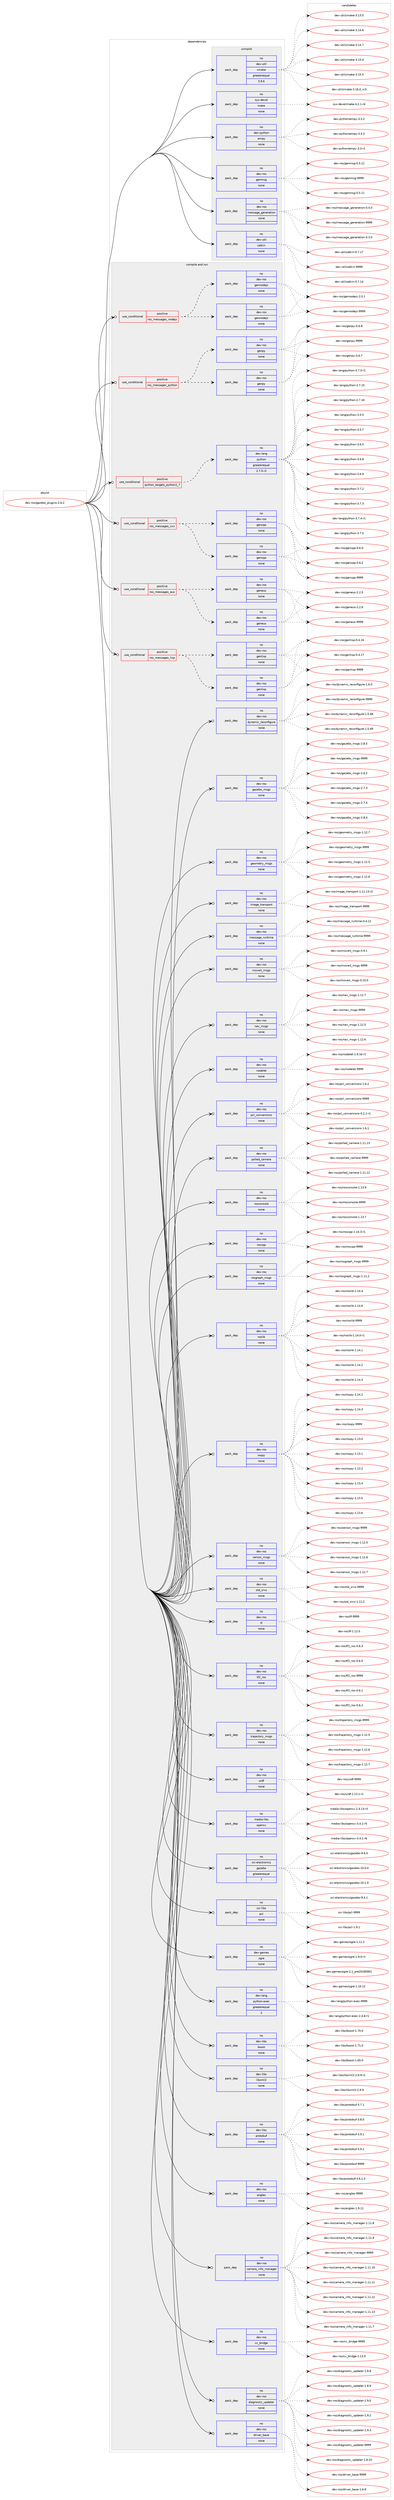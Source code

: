 digraph prolog {

# *************
# Graph options
# *************

newrank=true;
concentrate=true;
compound=true;
graph [rankdir=LR,fontname=Helvetica,fontsize=10,ranksep=1.5];#, ranksep=2.5, nodesep=0.2];
edge  [arrowhead=vee];
node  [fontname=Helvetica,fontsize=10];

# **********
# The ebuild
# **********

subgraph cluster_leftcol {
color=gray;
rank=same;
label=<<i>ebuild</i>>;
id [label="dev-ros/gazebo_plugins-2.6.2", color=red, width=4, href="../dev-ros/gazebo_plugins-2.6.2.svg"];
}

# ****************
# The dependencies
# ****************

subgraph cluster_midcol {
color=gray;
label=<<i>dependencies</i>>;
subgraph cluster_compile {
fillcolor="#eeeeee";
style=filled;
label=<<i>compile</i>>;
subgraph pack486855 {
dependency652012 [label=<<TABLE BORDER="0" CELLBORDER="1" CELLSPACING="0" CELLPADDING="4" WIDTH="220"><TR><TD ROWSPAN="6" CELLPADDING="30">pack_dep</TD></TR><TR><TD WIDTH="110">no</TD></TR><TR><TD>dev-python</TD></TR><TR><TD>empy</TD></TR><TR><TD>none</TD></TR><TR><TD></TD></TR></TABLE>>, shape=none, color=blue];
}
id:e -> dependency652012:w [weight=20,style="solid",arrowhead="vee"];
subgraph pack486856 {
dependency652013 [label=<<TABLE BORDER="0" CELLBORDER="1" CELLSPACING="0" CELLPADDING="4" WIDTH="220"><TR><TD ROWSPAN="6" CELLPADDING="30">pack_dep</TD></TR><TR><TD WIDTH="110">no</TD></TR><TR><TD>dev-ros</TD></TR><TR><TD>genmsg</TD></TR><TR><TD>none</TD></TR><TR><TD></TD></TR></TABLE>>, shape=none, color=blue];
}
id:e -> dependency652013:w [weight=20,style="solid",arrowhead="vee"];
subgraph pack486857 {
dependency652014 [label=<<TABLE BORDER="0" CELLBORDER="1" CELLSPACING="0" CELLPADDING="4" WIDTH="220"><TR><TD ROWSPAN="6" CELLPADDING="30">pack_dep</TD></TR><TR><TD WIDTH="110">no</TD></TR><TR><TD>dev-ros</TD></TR><TR><TD>message_generation</TD></TR><TR><TD>none</TD></TR><TR><TD></TD></TR></TABLE>>, shape=none, color=blue];
}
id:e -> dependency652014:w [weight=20,style="solid",arrowhead="vee"];
subgraph pack486858 {
dependency652015 [label=<<TABLE BORDER="0" CELLBORDER="1" CELLSPACING="0" CELLPADDING="4" WIDTH="220"><TR><TD ROWSPAN="6" CELLPADDING="30">pack_dep</TD></TR><TR><TD WIDTH="110">no</TD></TR><TR><TD>dev-util</TD></TR><TR><TD>catkin</TD></TR><TR><TD>none</TD></TR><TR><TD></TD></TR></TABLE>>, shape=none, color=blue];
}
id:e -> dependency652015:w [weight=20,style="solid",arrowhead="vee"];
subgraph pack486859 {
dependency652016 [label=<<TABLE BORDER="0" CELLBORDER="1" CELLSPACING="0" CELLPADDING="4" WIDTH="220"><TR><TD ROWSPAN="6" CELLPADDING="30">pack_dep</TD></TR><TR><TD WIDTH="110">no</TD></TR><TR><TD>dev-util</TD></TR><TR><TD>cmake</TD></TR><TR><TD>greaterequal</TD></TR><TR><TD>3.9.6</TD></TR></TABLE>>, shape=none, color=blue];
}
id:e -> dependency652016:w [weight=20,style="solid",arrowhead="vee"];
subgraph pack486860 {
dependency652017 [label=<<TABLE BORDER="0" CELLBORDER="1" CELLSPACING="0" CELLPADDING="4" WIDTH="220"><TR><TD ROWSPAN="6" CELLPADDING="30">pack_dep</TD></TR><TR><TD WIDTH="110">no</TD></TR><TR><TD>sys-devel</TD></TR><TR><TD>make</TD></TR><TR><TD>none</TD></TR><TR><TD></TD></TR></TABLE>>, shape=none, color=blue];
}
id:e -> dependency652017:w [weight=20,style="solid",arrowhead="vee"];
}
subgraph cluster_compileandrun {
fillcolor="#eeeeee";
style=filled;
label=<<i>compile and run</i>>;
subgraph cond153251 {
dependency652018 [label=<<TABLE BORDER="0" CELLBORDER="1" CELLSPACING="0" CELLPADDING="4"><TR><TD ROWSPAN="3" CELLPADDING="10">use_conditional</TD></TR><TR><TD>positive</TD></TR><TR><TD>python_targets_python2_7</TD></TR></TABLE>>, shape=none, color=red];
subgraph pack486861 {
dependency652019 [label=<<TABLE BORDER="0" CELLBORDER="1" CELLSPACING="0" CELLPADDING="4" WIDTH="220"><TR><TD ROWSPAN="6" CELLPADDING="30">pack_dep</TD></TR><TR><TD WIDTH="110">no</TD></TR><TR><TD>dev-lang</TD></TR><TR><TD>python</TD></TR><TR><TD>greaterequal</TD></TR><TR><TD>2.7.5-r2</TD></TR></TABLE>>, shape=none, color=blue];
}
dependency652018:e -> dependency652019:w [weight=20,style="dashed",arrowhead="vee"];
}
id:e -> dependency652018:w [weight=20,style="solid",arrowhead="odotvee"];
subgraph cond153252 {
dependency652020 [label=<<TABLE BORDER="0" CELLBORDER="1" CELLSPACING="0" CELLPADDING="4"><TR><TD ROWSPAN="3" CELLPADDING="10">use_conditional</TD></TR><TR><TD>positive</TD></TR><TR><TD>ros_messages_cxx</TD></TR></TABLE>>, shape=none, color=red];
subgraph pack486862 {
dependency652021 [label=<<TABLE BORDER="0" CELLBORDER="1" CELLSPACING="0" CELLPADDING="4" WIDTH="220"><TR><TD ROWSPAN="6" CELLPADDING="30">pack_dep</TD></TR><TR><TD WIDTH="110">no</TD></TR><TR><TD>dev-ros</TD></TR><TR><TD>gencpp</TD></TR><TR><TD>none</TD></TR><TR><TD></TD></TR></TABLE>>, shape=none, color=blue];
}
dependency652020:e -> dependency652021:w [weight=20,style="dashed",arrowhead="vee"];
subgraph pack486863 {
dependency652022 [label=<<TABLE BORDER="0" CELLBORDER="1" CELLSPACING="0" CELLPADDING="4" WIDTH="220"><TR><TD ROWSPAN="6" CELLPADDING="30">pack_dep</TD></TR><TR><TD WIDTH="110">no</TD></TR><TR><TD>dev-ros</TD></TR><TR><TD>gencpp</TD></TR><TR><TD>none</TD></TR><TR><TD></TD></TR></TABLE>>, shape=none, color=blue];
}
dependency652020:e -> dependency652022:w [weight=20,style="dashed",arrowhead="vee"];
}
id:e -> dependency652020:w [weight=20,style="solid",arrowhead="odotvee"];
subgraph cond153253 {
dependency652023 [label=<<TABLE BORDER="0" CELLBORDER="1" CELLSPACING="0" CELLPADDING="4"><TR><TD ROWSPAN="3" CELLPADDING="10">use_conditional</TD></TR><TR><TD>positive</TD></TR><TR><TD>ros_messages_eus</TD></TR></TABLE>>, shape=none, color=red];
subgraph pack486864 {
dependency652024 [label=<<TABLE BORDER="0" CELLBORDER="1" CELLSPACING="0" CELLPADDING="4" WIDTH="220"><TR><TD ROWSPAN="6" CELLPADDING="30">pack_dep</TD></TR><TR><TD WIDTH="110">no</TD></TR><TR><TD>dev-ros</TD></TR><TR><TD>geneus</TD></TR><TR><TD>none</TD></TR><TR><TD></TD></TR></TABLE>>, shape=none, color=blue];
}
dependency652023:e -> dependency652024:w [weight=20,style="dashed",arrowhead="vee"];
subgraph pack486865 {
dependency652025 [label=<<TABLE BORDER="0" CELLBORDER="1" CELLSPACING="0" CELLPADDING="4" WIDTH="220"><TR><TD ROWSPAN="6" CELLPADDING="30">pack_dep</TD></TR><TR><TD WIDTH="110">no</TD></TR><TR><TD>dev-ros</TD></TR><TR><TD>geneus</TD></TR><TR><TD>none</TD></TR><TR><TD></TD></TR></TABLE>>, shape=none, color=blue];
}
dependency652023:e -> dependency652025:w [weight=20,style="dashed",arrowhead="vee"];
}
id:e -> dependency652023:w [weight=20,style="solid",arrowhead="odotvee"];
subgraph cond153254 {
dependency652026 [label=<<TABLE BORDER="0" CELLBORDER="1" CELLSPACING="0" CELLPADDING="4"><TR><TD ROWSPAN="3" CELLPADDING="10">use_conditional</TD></TR><TR><TD>positive</TD></TR><TR><TD>ros_messages_lisp</TD></TR></TABLE>>, shape=none, color=red];
subgraph pack486866 {
dependency652027 [label=<<TABLE BORDER="0" CELLBORDER="1" CELLSPACING="0" CELLPADDING="4" WIDTH="220"><TR><TD ROWSPAN="6" CELLPADDING="30">pack_dep</TD></TR><TR><TD WIDTH="110">no</TD></TR><TR><TD>dev-ros</TD></TR><TR><TD>genlisp</TD></TR><TR><TD>none</TD></TR><TR><TD></TD></TR></TABLE>>, shape=none, color=blue];
}
dependency652026:e -> dependency652027:w [weight=20,style="dashed",arrowhead="vee"];
subgraph pack486867 {
dependency652028 [label=<<TABLE BORDER="0" CELLBORDER="1" CELLSPACING="0" CELLPADDING="4" WIDTH="220"><TR><TD ROWSPAN="6" CELLPADDING="30">pack_dep</TD></TR><TR><TD WIDTH="110">no</TD></TR><TR><TD>dev-ros</TD></TR><TR><TD>genlisp</TD></TR><TR><TD>none</TD></TR><TR><TD></TD></TR></TABLE>>, shape=none, color=blue];
}
dependency652026:e -> dependency652028:w [weight=20,style="dashed",arrowhead="vee"];
}
id:e -> dependency652026:w [weight=20,style="solid",arrowhead="odotvee"];
subgraph cond153255 {
dependency652029 [label=<<TABLE BORDER="0" CELLBORDER="1" CELLSPACING="0" CELLPADDING="4"><TR><TD ROWSPAN="3" CELLPADDING="10">use_conditional</TD></TR><TR><TD>positive</TD></TR><TR><TD>ros_messages_nodejs</TD></TR></TABLE>>, shape=none, color=red];
subgraph pack486868 {
dependency652030 [label=<<TABLE BORDER="0" CELLBORDER="1" CELLSPACING="0" CELLPADDING="4" WIDTH="220"><TR><TD ROWSPAN="6" CELLPADDING="30">pack_dep</TD></TR><TR><TD WIDTH="110">no</TD></TR><TR><TD>dev-ros</TD></TR><TR><TD>gennodejs</TD></TR><TR><TD>none</TD></TR><TR><TD></TD></TR></TABLE>>, shape=none, color=blue];
}
dependency652029:e -> dependency652030:w [weight=20,style="dashed",arrowhead="vee"];
subgraph pack486869 {
dependency652031 [label=<<TABLE BORDER="0" CELLBORDER="1" CELLSPACING="0" CELLPADDING="4" WIDTH="220"><TR><TD ROWSPAN="6" CELLPADDING="30">pack_dep</TD></TR><TR><TD WIDTH="110">no</TD></TR><TR><TD>dev-ros</TD></TR><TR><TD>gennodejs</TD></TR><TR><TD>none</TD></TR><TR><TD></TD></TR></TABLE>>, shape=none, color=blue];
}
dependency652029:e -> dependency652031:w [weight=20,style="dashed",arrowhead="vee"];
}
id:e -> dependency652029:w [weight=20,style="solid",arrowhead="odotvee"];
subgraph cond153256 {
dependency652032 [label=<<TABLE BORDER="0" CELLBORDER="1" CELLSPACING="0" CELLPADDING="4"><TR><TD ROWSPAN="3" CELLPADDING="10">use_conditional</TD></TR><TR><TD>positive</TD></TR><TR><TD>ros_messages_python</TD></TR></TABLE>>, shape=none, color=red];
subgraph pack486870 {
dependency652033 [label=<<TABLE BORDER="0" CELLBORDER="1" CELLSPACING="0" CELLPADDING="4" WIDTH="220"><TR><TD ROWSPAN="6" CELLPADDING="30">pack_dep</TD></TR><TR><TD WIDTH="110">no</TD></TR><TR><TD>dev-ros</TD></TR><TR><TD>genpy</TD></TR><TR><TD>none</TD></TR><TR><TD></TD></TR></TABLE>>, shape=none, color=blue];
}
dependency652032:e -> dependency652033:w [weight=20,style="dashed",arrowhead="vee"];
subgraph pack486871 {
dependency652034 [label=<<TABLE BORDER="0" CELLBORDER="1" CELLSPACING="0" CELLPADDING="4" WIDTH="220"><TR><TD ROWSPAN="6" CELLPADDING="30">pack_dep</TD></TR><TR><TD WIDTH="110">no</TD></TR><TR><TD>dev-ros</TD></TR><TR><TD>genpy</TD></TR><TR><TD>none</TD></TR><TR><TD></TD></TR></TABLE>>, shape=none, color=blue];
}
dependency652032:e -> dependency652034:w [weight=20,style="dashed",arrowhead="vee"];
}
id:e -> dependency652032:w [weight=20,style="solid",arrowhead="odotvee"];
subgraph pack486872 {
dependency652035 [label=<<TABLE BORDER="0" CELLBORDER="1" CELLSPACING="0" CELLPADDING="4" WIDTH="220"><TR><TD ROWSPAN="6" CELLPADDING="30">pack_dep</TD></TR><TR><TD WIDTH="110">no</TD></TR><TR><TD>dev-games</TD></TR><TR><TD>ogre</TD></TR><TR><TD>none</TD></TR><TR><TD></TD></TR></TABLE>>, shape=none, color=blue];
}
id:e -> dependency652035:w [weight=20,style="solid",arrowhead="odotvee"];
subgraph pack486873 {
dependency652036 [label=<<TABLE BORDER="0" CELLBORDER="1" CELLSPACING="0" CELLPADDING="4" WIDTH="220"><TR><TD ROWSPAN="6" CELLPADDING="30">pack_dep</TD></TR><TR><TD WIDTH="110">no</TD></TR><TR><TD>dev-lang</TD></TR><TR><TD>python-exec</TD></TR><TR><TD>greaterequal</TD></TR><TR><TD>2</TD></TR></TABLE>>, shape=none, color=blue];
}
id:e -> dependency652036:w [weight=20,style="solid",arrowhead="odotvee"];
subgraph pack486874 {
dependency652037 [label=<<TABLE BORDER="0" CELLBORDER="1" CELLSPACING="0" CELLPADDING="4" WIDTH="220"><TR><TD ROWSPAN="6" CELLPADDING="30">pack_dep</TD></TR><TR><TD WIDTH="110">no</TD></TR><TR><TD>dev-libs</TD></TR><TR><TD>boost</TD></TR><TR><TD>none</TD></TR><TR><TD></TD></TR></TABLE>>, shape=none, color=blue];
}
id:e -> dependency652037:w [weight=20,style="solid",arrowhead="odotvee"];
subgraph pack486875 {
dependency652038 [label=<<TABLE BORDER="0" CELLBORDER="1" CELLSPACING="0" CELLPADDING="4" WIDTH="220"><TR><TD ROWSPAN="6" CELLPADDING="30">pack_dep</TD></TR><TR><TD WIDTH="110">no</TD></TR><TR><TD>dev-libs</TD></TR><TR><TD>libxml2</TD></TR><TR><TD>none</TD></TR><TR><TD></TD></TR></TABLE>>, shape=none, color=blue];
}
id:e -> dependency652038:w [weight=20,style="solid",arrowhead="odotvee"];
subgraph pack486876 {
dependency652039 [label=<<TABLE BORDER="0" CELLBORDER="1" CELLSPACING="0" CELLPADDING="4" WIDTH="220"><TR><TD ROWSPAN="6" CELLPADDING="30">pack_dep</TD></TR><TR><TD WIDTH="110">no</TD></TR><TR><TD>dev-libs</TD></TR><TR><TD>protobuf</TD></TR><TR><TD>none</TD></TR><TR><TD></TD></TR></TABLE>>, shape=none, color=blue];
}
id:e -> dependency652039:w [weight=20,style="solid",arrowhead="odotvee"];
subgraph pack486877 {
dependency652040 [label=<<TABLE BORDER="0" CELLBORDER="1" CELLSPACING="0" CELLPADDING="4" WIDTH="220"><TR><TD ROWSPAN="6" CELLPADDING="30">pack_dep</TD></TR><TR><TD WIDTH="110">no</TD></TR><TR><TD>dev-ros</TD></TR><TR><TD>angles</TD></TR><TR><TD>none</TD></TR><TR><TD></TD></TR></TABLE>>, shape=none, color=blue];
}
id:e -> dependency652040:w [weight=20,style="solid",arrowhead="odotvee"];
subgraph pack486878 {
dependency652041 [label=<<TABLE BORDER="0" CELLBORDER="1" CELLSPACING="0" CELLPADDING="4" WIDTH="220"><TR><TD ROWSPAN="6" CELLPADDING="30">pack_dep</TD></TR><TR><TD WIDTH="110">no</TD></TR><TR><TD>dev-ros</TD></TR><TR><TD>camera_info_manager</TD></TR><TR><TD>none</TD></TR><TR><TD></TD></TR></TABLE>>, shape=none, color=blue];
}
id:e -> dependency652041:w [weight=20,style="solid",arrowhead="odotvee"];
subgraph pack486879 {
dependency652042 [label=<<TABLE BORDER="0" CELLBORDER="1" CELLSPACING="0" CELLPADDING="4" WIDTH="220"><TR><TD ROWSPAN="6" CELLPADDING="30">pack_dep</TD></TR><TR><TD WIDTH="110">no</TD></TR><TR><TD>dev-ros</TD></TR><TR><TD>cv_bridge</TD></TR><TR><TD>none</TD></TR><TR><TD></TD></TR></TABLE>>, shape=none, color=blue];
}
id:e -> dependency652042:w [weight=20,style="solid",arrowhead="odotvee"];
subgraph pack486880 {
dependency652043 [label=<<TABLE BORDER="0" CELLBORDER="1" CELLSPACING="0" CELLPADDING="4" WIDTH="220"><TR><TD ROWSPAN="6" CELLPADDING="30">pack_dep</TD></TR><TR><TD WIDTH="110">no</TD></TR><TR><TD>dev-ros</TD></TR><TR><TD>diagnostic_updater</TD></TR><TR><TD>none</TD></TR><TR><TD></TD></TR></TABLE>>, shape=none, color=blue];
}
id:e -> dependency652043:w [weight=20,style="solid",arrowhead="odotvee"];
subgraph pack486881 {
dependency652044 [label=<<TABLE BORDER="0" CELLBORDER="1" CELLSPACING="0" CELLPADDING="4" WIDTH="220"><TR><TD ROWSPAN="6" CELLPADDING="30">pack_dep</TD></TR><TR><TD WIDTH="110">no</TD></TR><TR><TD>dev-ros</TD></TR><TR><TD>driver_base</TD></TR><TR><TD>none</TD></TR><TR><TD></TD></TR></TABLE>>, shape=none, color=blue];
}
id:e -> dependency652044:w [weight=20,style="solid",arrowhead="odotvee"];
subgraph pack486882 {
dependency652045 [label=<<TABLE BORDER="0" CELLBORDER="1" CELLSPACING="0" CELLPADDING="4" WIDTH="220"><TR><TD ROWSPAN="6" CELLPADDING="30">pack_dep</TD></TR><TR><TD WIDTH="110">no</TD></TR><TR><TD>dev-ros</TD></TR><TR><TD>dynamic_reconfigure</TD></TR><TR><TD>none</TD></TR><TR><TD></TD></TR></TABLE>>, shape=none, color=blue];
}
id:e -> dependency652045:w [weight=20,style="solid",arrowhead="odotvee"];
subgraph pack486883 {
dependency652046 [label=<<TABLE BORDER="0" CELLBORDER="1" CELLSPACING="0" CELLPADDING="4" WIDTH="220"><TR><TD ROWSPAN="6" CELLPADDING="30">pack_dep</TD></TR><TR><TD WIDTH="110">no</TD></TR><TR><TD>dev-ros</TD></TR><TR><TD>gazebo_msgs</TD></TR><TR><TD>none</TD></TR><TR><TD></TD></TR></TABLE>>, shape=none, color=blue];
}
id:e -> dependency652046:w [weight=20,style="solid",arrowhead="odotvee"];
subgraph pack486884 {
dependency652047 [label=<<TABLE BORDER="0" CELLBORDER="1" CELLSPACING="0" CELLPADDING="4" WIDTH="220"><TR><TD ROWSPAN="6" CELLPADDING="30">pack_dep</TD></TR><TR><TD WIDTH="110">no</TD></TR><TR><TD>dev-ros</TD></TR><TR><TD>geometry_msgs</TD></TR><TR><TD>none</TD></TR><TR><TD></TD></TR></TABLE>>, shape=none, color=blue];
}
id:e -> dependency652047:w [weight=20,style="solid",arrowhead="odotvee"];
subgraph pack486885 {
dependency652048 [label=<<TABLE BORDER="0" CELLBORDER="1" CELLSPACING="0" CELLPADDING="4" WIDTH="220"><TR><TD ROWSPAN="6" CELLPADDING="30">pack_dep</TD></TR><TR><TD WIDTH="110">no</TD></TR><TR><TD>dev-ros</TD></TR><TR><TD>image_transport</TD></TR><TR><TD>none</TD></TR><TR><TD></TD></TR></TABLE>>, shape=none, color=blue];
}
id:e -> dependency652048:w [weight=20,style="solid",arrowhead="odotvee"];
subgraph pack486886 {
dependency652049 [label=<<TABLE BORDER="0" CELLBORDER="1" CELLSPACING="0" CELLPADDING="4" WIDTH="220"><TR><TD ROWSPAN="6" CELLPADDING="30">pack_dep</TD></TR><TR><TD WIDTH="110">no</TD></TR><TR><TD>dev-ros</TD></TR><TR><TD>message_runtime</TD></TR><TR><TD>none</TD></TR><TR><TD></TD></TR></TABLE>>, shape=none, color=blue];
}
id:e -> dependency652049:w [weight=20,style="solid",arrowhead="odotvee"];
subgraph pack486887 {
dependency652050 [label=<<TABLE BORDER="0" CELLBORDER="1" CELLSPACING="0" CELLPADDING="4" WIDTH="220"><TR><TD ROWSPAN="6" CELLPADDING="30">pack_dep</TD></TR><TR><TD WIDTH="110">no</TD></TR><TR><TD>dev-ros</TD></TR><TR><TD>moveit_msgs</TD></TR><TR><TD>none</TD></TR><TR><TD></TD></TR></TABLE>>, shape=none, color=blue];
}
id:e -> dependency652050:w [weight=20,style="solid",arrowhead="odotvee"];
subgraph pack486888 {
dependency652051 [label=<<TABLE BORDER="0" CELLBORDER="1" CELLSPACING="0" CELLPADDING="4" WIDTH="220"><TR><TD ROWSPAN="6" CELLPADDING="30">pack_dep</TD></TR><TR><TD WIDTH="110">no</TD></TR><TR><TD>dev-ros</TD></TR><TR><TD>nav_msgs</TD></TR><TR><TD>none</TD></TR><TR><TD></TD></TR></TABLE>>, shape=none, color=blue];
}
id:e -> dependency652051:w [weight=20,style="solid",arrowhead="odotvee"];
subgraph pack486889 {
dependency652052 [label=<<TABLE BORDER="0" CELLBORDER="1" CELLSPACING="0" CELLPADDING="4" WIDTH="220"><TR><TD ROWSPAN="6" CELLPADDING="30">pack_dep</TD></TR><TR><TD WIDTH="110">no</TD></TR><TR><TD>dev-ros</TD></TR><TR><TD>nodelet</TD></TR><TR><TD>none</TD></TR><TR><TD></TD></TR></TABLE>>, shape=none, color=blue];
}
id:e -> dependency652052:w [weight=20,style="solid",arrowhead="odotvee"];
subgraph pack486890 {
dependency652053 [label=<<TABLE BORDER="0" CELLBORDER="1" CELLSPACING="0" CELLPADDING="4" WIDTH="220"><TR><TD ROWSPAN="6" CELLPADDING="30">pack_dep</TD></TR><TR><TD WIDTH="110">no</TD></TR><TR><TD>dev-ros</TD></TR><TR><TD>pcl_conversions</TD></TR><TR><TD>none</TD></TR><TR><TD></TD></TR></TABLE>>, shape=none, color=blue];
}
id:e -> dependency652053:w [weight=20,style="solid",arrowhead="odotvee"];
subgraph pack486891 {
dependency652054 [label=<<TABLE BORDER="0" CELLBORDER="1" CELLSPACING="0" CELLPADDING="4" WIDTH="220"><TR><TD ROWSPAN="6" CELLPADDING="30">pack_dep</TD></TR><TR><TD WIDTH="110">no</TD></TR><TR><TD>dev-ros</TD></TR><TR><TD>polled_camera</TD></TR><TR><TD>none</TD></TR><TR><TD></TD></TR></TABLE>>, shape=none, color=blue];
}
id:e -> dependency652054:w [weight=20,style="solid",arrowhead="odotvee"];
subgraph pack486892 {
dependency652055 [label=<<TABLE BORDER="0" CELLBORDER="1" CELLSPACING="0" CELLPADDING="4" WIDTH="220"><TR><TD ROWSPAN="6" CELLPADDING="30">pack_dep</TD></TR><TR><TD WIDTH="110">no</TD></TR><TR><TD>dev-ros</TD></TR><TR><TD>rosconsole</TD></TR><TR><TD>none</TD></TR><TR><TD></TD></TR></TABLE>>, shape=none, color=blue];
}
id:e -> dependency652055:w [weight=20,style="solid",arrowhead="odotvee"];
subgraph pack486893 {
dependency652056 [label=<<TABLE BORDER="0" CELLBORDER="1" CELLSPACING="0" CELLPADDING="4" WIDTH="220"><TR><TD ROWSPAN="6" CELLPADDING="30">pack_dep</TD></TR><TR><TD WIDTH="110">no</TD></TR><TR><TD>dev-ros</TD></TR><TR><TD>roscpp</TD></TR><TR><TD>none</TD></TR><TR><TD></TD></TR></TABLE>>, shape=none, color=blue];
}
id:e -> dependency652056:w [weight=20,style="solid",arrowhead="odotvee"];
subgraph pack486894 {
dependency652057 [label=<<TABLE BORDER="0" CELLBORDER="1" CELLSPACING="0" CELLPADDING="4" WIDTH="220"><TR><TD ROWSPAN="6" CELLPADDING="30">pack_dep</TD></TR><TR><TD WIDTH="110">no</TD></TR><TR><TD>dev-ros</TD></TR><TR><TD>rosgraph_msgs</TD></TR><TR><TD>none</TD></TR><TR><TD></TD></TR></TABLE>>, shape=none, color=blue];
}
id:e -> dependency652057:w [weight=20,style="solid",arrowhead="odotvee"];
subgraph pack486895 {
dependency652058 [label=<<TABLE BORDER="0" CELLBORDER="1" CELLSPACING="0" CELLPADDING="4" WIDTH="220"><TR><TD ROWSPAN="6" CELLPADDING="30">pack_dep</TD></TR><TR><TD WIDTH="110">no</TD></TR><TR><TD>dev-ros</TD></TR><TR><TD>roslib</TD></TR><TR><TD>none</TD></TR><TR><TD></TD></TR></TABLE>>, shape=none, color=blue];
}
id:e -> dependency652058:w [weight=20,style="solid",arrowhead="odotvee"];
subgraph pack486896 {
dependency652059 [label=<<TABLE BORDER="0" CELLBORDER="1" CELLSPACING="0" CELLPADDING="4" WIDTH="220"><TR><TD ROWSPAN="6" CELLPADDING="30">pack_dep</TD></TR><TR><TD WIDTH="110">no</TD></TR><TR><TD>dev-ros</TD></TR><TR><TD>rospy</TD></TR><TR><TD>none</TD></TR><TR><TD></TD></TR></TABLE>>, shape=none, color=blue];
}
id:e -> dependency652059:w [weight=20,style="solid",arrowhead="odotvee"];
subgraph pack486897 {
dependency652060 [label=<<TABLE BORDER="0" CELLBORDER="1" CELLSPACING="0" CELLPADDING="4" WIDTH="220"><TR><TD ROWSPAN="6" CELLPADDING="30">pack_dep</TD></TR><TR><TD WIDTH="110">no</TD></TR><TR><TD>dev-ros</TD></TR><TR><TD>sensor_msgs</TD></TR><TR><TD>none</TD></TR><TR><TD></TD></TR></TABLE>>, shape=none, color=blue];
}
id:e -> dependency652060:w [weight=20,style="solid",arrowhead="odotvee"];
subgraph pack486898 {
dependency652061 [label=<<TABLE BORDER="0" CELLBORDER="1" CELLSPACING="0" CELLPADDING="4" WIDTH="220"><TR><TD ROWSPAN="6" CELLPADDING="30">pack_dep</TD></TR><TR><TD WIDTH="110">no</TD></TR><TR><TD>dev-ros</TD></TR><TR><TD>std_srvs</TD></TR><TR><TD>none</TD></TR><TR><TD></TD></TR></TABLE>>, shape=none, color=blue];
}
id:e -> dependency652061:w [weight=20,style="solid",arrowhead="odotvee"];
subgraph pack486899 {
dependency652062 [label=<<TABLE BORDER="0" CELLBORDER="1" CELLSPACING="0" CELLPADDING="4" WIDTH="220"><TR><TD ROWSPAN="6" CELLPADDING="30">pack_dep</TD></TR><TR><TD WIDTH="110">no</TD></TR><TR><TD>dev-ros</TD></TR><TR><TD>tf</TD></TR><TR><TD>none</TD></TR><TR><TD></TD></TR></TABLE>>, shape=none, color=blue];
}
id:e -> dependency652062:w [weight=20,style="solid",arrowhead="odotvee"];
subgraph pack486900 {
dependency652063 [label=<<TABLE BORDER="0" CELLBORDER="1" CELLSPACING="0" CELLPADDING="4" WIDTH="220"><TR><TD ROWSPAN="6" CELLPADDING="30">pack_dep</TD></TR><TR><TD WIDTH="110">no</TD></TR><TR><TD>dev-ros</TD></TR><TR><TD>tf2_ros</TD></TR><TR><TD>none</TD></TR><TR><TD></TD></TR></TABLE>>, shape=none, color=blue];
}
id:e -> dependency652063:w [weight=20,style="solid",arrowhead="odotvee"];
subgraph pack486901 {
dependency652064 [label=<<TABLE BORDER="0" CELLBORDER="1" CELLSPACING="0" CELLPADDING="4" WIDTH="220"><TR><TD ROWSPAN="6" CELLPADDING="30">pack_dep</TD></TR><TR><TD WIDTH="110">no</TD></TR><TR><TD>dev-ros</TD></TR><TR><TD>trajectory_msgs</TD></TR><TR><TD>none</TD></TR><TR><TD></TD></TR></TABLE>>, shape=none, color=blue];
}
id:e -> dependency652064:w [weight=20,style="solid",arrowhead="odotvee"];
subgraph pack486902 {
dependency652065 [label=<<TABLE BORDER="0" CELLBORDER="1" CELLSPACING="0" CELLPADDING="4" WIDTH="220"><TR><TD ROWSPAN="6" CELLPADDING="30">pack_dep</TD></TR><TR><TD WIDTH="110">no</TD></TR><TR><TD>dev-ros</TD></TR><TR><TD>urdf</TD></TR><TR><TD>none</TD></TR><TR><TD></TD></TR></TABLE>>, shape=none, color=blue];
}
id:e -> dependency652065:w [weight=20,style="solid",arrowhead="odotvee"];
subgraph pack486903 {
dependency652066 [label=<<TABLE BORDER="0" CELLBORDER="1" CELLSPACING="0" CELLPADDING="4" WIDTH="220"><TR><TD ROWSPAN="6" CELLPADDING="30">pack_dep</TD></TR><TR><TD WIDTH="110">no</TD></TR><TR><TD>media-libs</TD></TR><TR><TD>opencv</TD></TR><TR><TD>none</TD></TR><TR><TD></TD></TR></TABLE>>, shape=none, color=blue];
}
id:e -> dependency652066:w [weight=20,style="solid",arrowhead="odotvee"];
subgraph pack486904 {
dependency652067 [label=<<TABLE BORDER="0" CELLBORDER="1" CELLSPACING="0" CELLPADDING="4" WIDTH="220"><TR><TD ROWSPAN="6" CELLPADDING="30">pack_dep</TD></TR><TR><TD WIDTH="110">no</TD></TR><TR><TD>sci-electronics</TD></TR><TR><TD>gazebo</TD></TR><TR><TD>greaterequal</TD></TR><TR><TD>7</TD></TR></TABLE>>, shape=none, color=blue];
}
id:e -> dependency652067:w [weight=20,style="solid",arrowhead="odotvee"];
subgraph pack486905 {
dependency652068 [label=<<TABLE BORDER="0" CELLBORDER="1" CELLSPACING="0" CELLPADDING="4" WIDTH="220"><TR><TD ROWSPAN="6" CELLPADDING="30">pack_dep</TD></TR><TR><TD WIDTH="110">no</TD></TR><TR><TD>sci-libs</TD></TR><TR><TD>pcl</TD></TR><TR><TD>none</TD></TR><TR><TD></TD></TR></TABLE>>, shape=none, color=blue];
}
id:e -> dependency652068:w [weight=20,style="solid",arrowhead="odotvee"];
}
subgraph cluster_run {
fillcolor="#eeeeee";
style=filled;
label=<<i>run</i>>;
}
}

# **************
# The candidates
# **************

subgraph cluster_choices {
rank=same;
color=gray;
label=<<i>candidates</i>>;

subgraph choice486855 {
color=black;
nodesep=1;
choice1001011184511212111610411111047101109112121455146514511449 [label="dev-python/empy-3.3-r1", color=red, width=4,href="../dev-python/empy-3.3-r1.svg"];
choice1001011184511212111610411111047101109112121455146514650 [label="dev-python/empy-3.3.2", color=red, width=4,href="../dev-python/empy-3.3.2.svg"];
choice1001011184511212111610411111047101109112121455146514651 [label="dev-python/empy-3.3.3", color=red, width=4,href="../dev-python/empy-3.3.3.svg"];
dependency652012:e -> choice1001011184511212111610411111047101109112121455146514511449:w [style=dotted,weight="100"];
dependency652012:e -> choice1001011184511212111610411111047101109112121455146514650:w [style=dotted,weight="100"];
dependency652012:e -> choice1001011184511212111610411111047101109112121455146514651:w [style=dotted,weight="100"];
}
subgraph choice486856 {
color=black;
nodesep=1;
choice100101118451141111154710310111010911510345484653464949 [label="dev-ros/genmsg-0.5.11", color=red, width=4,href="../dev-ros/genmsg-0.5.11.svg"];
choice100101118451141111154710310111010911510345484653464950 [label="dev-ros/genmsg-0.5.12", color=red, width=4,href="../dev-ros/genmsg-0.5.12.svg"];
choice10010111845114111115471031011101091151034557575757 [label="dev-ros/genmsg-9999", color=red, width=4,href="../dev-ros/genmsg-9999.svg"];
dependency652013:e -> choice100101118451141111154710310111010911510345484653464949:w [style=dotted,weight="100"];
dependency652013:e -> choice100101118451141111154710310111010911510345484653464950:w [style=dotted,weight="100"];
dependency652013:e -> choice10010111845114111115471031011101091151034557575757:w [style=dotted,weight="100"];
}
subgraph choice486857 {
color=black;
nodesep=1;
choice1001011184511411111547109101115115971031019510310111010111497116105111110454846514648 [label="dev-ros/message_generation-0.3.0", color=red, width=4,href="../dev-ros/message_generation-0.3.0.svg"];
choice1001011184511411111547109101115115971031019510310111010111497116105111110454846524648 [label="dev-ros/message_generation-0.4.0", color=red, width=4,href="../dev-ros/message_generation-0.4.0.svg"];
choice10010111845114111115471091011151159710310195103101110101114971161051111104557575757 [label="dev-ros/message_generation-9999", color=red, width=4,href="../dev-ros/message_generation-9999.svg"];
dependency652014:e -> choice1001011184511411111547109101115115971031019510310111010111497116105111110454846514648:w [style=dotted,weight="100"];
dependency652014:e -> choice1001011184511411111547109101115115971031019510310111010111497116105111110454846524648:w [style=dotted,weight="100"];
dependency652014:e -> choice10010111845114111115471091011151159710310195103101110101114971161051111104557575757:w [style=dotted,weight="100"];
}
subgraph choice486858 {
color=black;
nodesep=1;
choice1001011184511711610510847999711610710511045484655464952 [label="dev-util/catkin-0.7.14", color=red, width=4,href="../dev-util/catkin-0.7.14.svg"];
choice1001011184511711610510847999711610710511045484655464955 [label="dev-util/catkin-0.7.17", color=red, width=4,href="../dev-util/catkin-0.7.17.svg"];
choice100101118451171161051084799971161071051104557575757 [label="dev-util/catkin-9999", color=red, width=4,href="../dev-util/catkin-9999.svg"];
dependency652015:e -> choice1001011184511711610510847999711610710511045484655464952:w [style=dotted,weight="100"];
dependency652015:e -> choice1001011184511711610510847999711610710511045484655464955:w [style=dotted,weight="100"];
dependency652015:e -> choice100101118451171161051084799971161071051104557575757:w [style=dotted,weight="100"];
}
subgraph choice486859 {
color=black;
nodesep=1;
choice1001011184511711610510847991099710710145514649514653 [label="dev-util/cmake-3.13.5", color=red, width=4,href="../dev-util/cmake-3.13.5.svg"];
choice1001011184511711610510847991099710710145514649524654 [label="dev-util/cmake-3.14.6", color=red, width=4,href="../dev-util/cmake-3.14.6.svg"];
choice1001011184511711610510847991099710710145514649524655 [label="dev-util/cmake-3.14.7", color=red, width=4,href="../dev-util/cmake-3.14.7.svg"];
choice1001011184511711610510847991099710710145514649534652 [label="dev-util/cmake-3.15.4", color=red, width=4,href="../dev-util/cmake-3.15.4.svg"];
choice1001011184511711610510847991099710710145514649534653 [label="dev-util/cmake-3.15.5", color=red, width=4,href="../dev-util/cmake-3.15.5.svg"];
choice1001011184511711610510847991099710710145514649544648951149951 [label="dev-util/cmake-3.16.0_rc3", color=red, width=4,href="../dev-util/cmake-3.16.0_rc3.svg"];
dependency652016:e -> choice1001011184511711610510847991099710710145514649514653:w [style=dotted,weight="100"];
dependency652016:e -> choice1001011184511711610510847991099710710145514649524654:w [style=dotted,weight="100"];
dependency652016:e -> choice1001011184511711610510847991099710710145514649524655:w [style=dotted,weight="100"];
dependency652016:e -> choice1001011184511711610510847991099710710145514649534652:w [style=dotted,weight="100"];
dependency652016:e -> choice1001011184511711610510847991099710710145514649534653:w [style=dotted,weight="100"];
dependency652016:e -> choice1001011184511711610510847991099710710145514649544648951149951:w [style=dotted,weight="100"];
}
subgraph choice486860 {
color=black;
nodesep=1;
choice1151211154510010111810110847109971071014552465046494511452 [label="sys-devel/make-4.2.1-r4", color=red, width=4,href="../sys-devel/make-4.2.1-r4.svg"];
dependency652017:e -> choice1151211154510010111810110847109971071014552465046494511452:w [style=dotted,weight="100"];
}
subgraph choice486861 {
color=black;
nodesep=1;
choice10010111845108971101034711212111610411111045504655464953 [label="dev-lang/python-2.7.15", color=red, width=4,href="../dev-lang/python-2.7.15.svg"];
choice10010111845108971101034711212111610411111045504655464954 [label="dev-lang/python-2.7.16", color=red, width=4,href="../dev-lang/python-2.7.16.svg"];
choice100101118451089711010347112121116104111110455146534653 [label="dev-lang/python-3.5.5", color=red, width=4,href="../dev-lang/python-3.5.5.svg"];
choice100101118451089711010347112121116104111110455146534655 [label="dev-lang/python-3.5.7", color=red, width=4,href="../dev-lang/python-3.5.7.svg"];
choice100101118451089711010347112121116104111110455146544653 [label="dev-lang/python-3.6.5", color=red, width=4,href="../dev-lang/python-3.6.5.svg"];
choice100101118451089711010347112121116104111110455146544656 [label="dev-lang/python-3.6.8", color=red, width=4,href="../dev-lang/python-3.6.8.svg"];
choice100101118451089711010347112121116104111110455146544657 [label="dev-lang/python-3.6.9", color=red, width=4,href="../dev-lang/python-3.6.9.svg"];
choice100101118451089711010347112121116104111110455146554650 [label="dev-lang/python-3.7.2", color=red, width=4,href="../dev-lang/python-3.7.2.svg"];
choice100101118451089711010347112121116104111110455146554651 [label="dev-lang/python-3.7.3", color=red, width=4,href="../dev-lang/python-3.7.3.svg"];
choice1001011184510897110103471121211161041111104551465546524511449 [label="dev-lang/python-3.7.4-r1", color=red, width=4,href="../dev-lang/python-3.7.4-r1.svg"];
choice100101118451089711010347112121116104111110455146554653 [label="dev-lang/python-3.7.5", color=red, width=4,href="../dev-lang/python-3.7.5.svg"];
choice1001011184510897110103471121211161041111104551465546534511449 [label="dev-lang/python-3.7.5-r1", color=red, width=4,href="../dev-lang/python-3.7.5-r1.svg"];
dependency652019:e -> choice10010111845108971101034711212111610411111045504655464953:w [style=dotted,weight="100"];
dependency652019:e -> choice10010111845108971101034711212111610411111045504655464954:w [style=dotted,weight="100"];
dependency652019:e -> choice100101118451089711010347112121116104111110455146534653:w [style=dotted,weight="100"];
dependency652019:e -> choice100101118451089711010347112121116104111110455146534655:w [style=dotted,weight="100"];
dependency652019:e -> choice100101118451089711010347112121116104111110455146544653:w [style=dotted,weight="100"];
dependency652019:e -> choice100101118451089711010347112121116104111110455146544656:w [style=dotted,weight="100"];
dependency652019:e -> choice100101118451089711010347112121116104111110455146544657:w [style=dotted,weight="100"];
dependency652019:e -> choice100101118451089711010347112121116104111110455146554650:w [style=dotted,weight="100"];
dependency652019:e -> choice100101118451089711010347112121116104111110455146554651:w [style=dotted,weight="100"];
dependency652019:e -> choice1001011184510897110103471121211161041111104551465546524511449:w [style=dotted,weight="100"];
dependency652019:e -> choice100101118451089711010347112121116104111110455146554653:w [style=dotted,weight="100"];
dependency652019:e -> choice1001011184510897110103471121211161041111104551465546534511449:w [style=dotted,weight="100"];
}
subgraph choice486862 {
color=black;
nodesep=1;
choice100101118451141111154710310111099112112454846544648 [label="dev-ros/gencpp-0.6.0", color=red, width=4,href="../dev-ros/gencpp-0.6.0.svg"];
choice100101118451141111154710310111099112112454846544650 [label="dev-ros/gencpp-0.6.2", color=red, width=4,href="../dev-ros/gencpp-0.6.2.svg"];
choice1001011184511411111547103101110991121124557575757 [label="dev-ros/gencpp-9999", color=red, width=4,href="../dev-ros/gencpp-9999.svg"];
dependency652021:e -> choice100101118451141111154710310111099112112454846544648:w [style=dotted,weight="100"];
dependency652021:e -> choice100101118451141111154710310111099112112454846544650:w [style=dotted,weight="100"];
dependency652021:e -> choice1001011184511411111547103101110991121124557575757:w [style=dotted,weight="100"];
}
subgraph choice486863 {
color=black;
nodesep=1;
choice100101118451141111154710310111099112112454846544648 [label="dev-ros/gencpp-0.6.0", color=red, width=4,href="../dev-ros/gencpp-0.6.0.svg"];
choice100101118451141111154710310111099112112454846544650 [label="dev-ros/gencpp-0.6.2", color=red, width=4,href="../dev-ros/gencpp-0.6.2.svg"];
choice1001011184511411111547103101110991121124557575757 [label="dev-ros/gencpp-9999", color=red, width=4,href="../dev-ros/gencpp-9999.svg"];
dependency652022:e -> choice100101118451141111154710310111099112112454846544648:w [style=dotted,weight="100"];
dependency652022:e -> choice100101118451141111154710310111099112112454846544650:w [style=dotted,weight="100"];
dependency652022:e -> choice1001011184511411111547103101110991121124557575757:w [style=dotted,weight="100"];
}
subgraph choice486864 {
color=black;
nodesep=1;
choice1001011184511411111547103101110101117115455046504653 [label="dev-ros/geneus-2.2.5", color=red, width=4,href="../dev-ros/geneus-2.2.5.svg"];
choice1001011184511411111547103101110101117115455046504654 [label="dev-ros/geneus-2.2.6", color=red, width=4,href="../dev-ros/geneus-2.2.6.svg"];
choice10010111845114111115471031011101011171154557575757 [label="dev-ros/geneus-9999", color=red, width=4,href="../dev-ros/geneus-9999.svg"];
dependency652024:e -> choice1001011184511411111547103101110101117115455046504653:w [style=dotted,weight="100"];
dependency652024:e -> choice1001011184511411111547103101110101117115455046504654:w [style=dotted,weight="100"];
dependency652024:e -> choice10010111845114111115471031011101011171154557575757:w [style=dotted,weight="100"];
}
subgraph choice486865 {
color=black;
nodesep=1;
choice1001011184511411111547103101110101117115455046504653 [label="dev-ros/geneus-2.2.5", color=red, width=4,href="../dev-ros/geneus-2.2.5.svg"];
choice1001011184511411111547103101110101117115455046504654 [label="dev-ros/geneus-2.2.6", color=red, width=4,href="../dev-ros/geneus-2.2.6.svg"];
choice10010111845114111115471031011101011171154557575757 [label="dev-ros/geneus-9999", color=red, width=4,href="../dev-ros/geneus-9999.svg"];
dependency652025:e -> choice1001011184511411111547103101110101117115455046504653:w [style=dotted,weight="100"];
dependency652025:e -> choice1001011184511411111547103101110101117115455046504654:w [style=dotted,weight="100"];
dependency652025:e -> choice10010111845114111115471031011101011171154557575757:w [style=dotted,weight="100"];
}
subgraph choice486866 {
color=black;
nodesep=1;
choice100101118451141111154710310111010810511511245484652464954 [label="dev-ros/genlisp-0.4.16", color=red, width=4,href="../dev-ros/genlisp-0.4.16.svg"];
choice100101118451141111154710310111010810511511245484652464955 [label="dev-ros/genlisp-0.4.17", color=red, width=4,href="../dev-ros/genlisp-0.4.17.svg"];
choice10010111845114111115471031011101081051151124557575757 [label="dev-ros/genlisp-9999", color=red, width=4,href="../dev-ros/genlisp-9999.svg"];
dependency652027:e -> choice100101118451141111154710310111010810511511245484652464954:w [style=dotted,weight="100"];
dependency652027:e -> choice100101118451141111154710310111010810511511245484652464955:w [style=dotted,weight="100"];
dependency652027:e -> choice10010111845114111115471031011101081051151124557575757:w [style=dotted,weight="100"];
}
subgraph choice486867 {
color=black;
nodesep=1;
choice100101118451141111154710310111010810511511245484652464954 [label="dev-ros/genlisp-0.4.16", color=red, width=4,href="../dev-ros/genlisp-0.4.16.svg"];
choice100101118451141111154710310111010810511511245484652464955 [label="dev-ros/genlisp-0.4.17", color=red, width=4,href="../dev-ros/genlisp-0.4.17.svg"];
choice10010111845114111115471031011101081051151124557575757 [label="dev-ros/genlisp-9999", color=red, width=4,href="../dev-ros/genlisp-9999.svg"];
dependency652028:e -> choice100101118451141111154710310111010810511511245484652464954:w [style=dotted,weight="100"];
dependency652028:e -> choice100101118451141111154710310111010810511511245484652464955:w [style=dotted,weight="100"];
dependency652028:e -> choice10010111845114111115471031011101081051151124557575757:w [style=dotted,weight="100"];
}
subgraph choice486868 {
color=black;
nodesep=1;
choice1001011184511411111547103101110110111100101106115455046484649 [label="dev-ros/gennodejs-2.0.1", color=red, width=4,href="../dev-ros/gennodejs-2.0.1.svg"];
choice10010111845114111115471031011101101111001011061154557575757 [label="dev-ros/gennodejs-9999", color=red, width=4,href="../dev-ros/gennodejs-9999.svg"];
dependency652030:e -> choice1001011184511411111547103101110110111100101106115455046484649:w [style=dotted,weight="100"];
dependency652030:e -> choice10010111845114111115471031011101101111001011061154557575757:w [style=dotted,weight="100"];
}
subgraph choice486869 {
color=black;
nodesep=1;
choice1001011184511411111547103101110110111100101106115455046484649 [label="dev-ros/gennodejs-2.0.1", color=red, width=4,href="../dev-ros/gennodejs-2.0.1.svg"];
choice10010111845114111115471031011101101111001011061154557575757 [label="dev-ros/gennodejs-9999", color=red, width=4,href="../dev-ros/gennodejs-9999.svg"];
dependency652031:e -> choice1001011184511411111547103101110110111100101106115455046484649:w [style=dotted,weight="100"];
dependency652031:e -> choice10010111845114111115471031011101101111001011061154557575757:w [style=dotted,weight="100"];
}
subgraph choice486870 {
color=black;
nodesep=1;
choice1001011184511411111547103101110112121454846544655 [label="dev-ros/genpy-0.6.7", color=red, width=4,href="../dev-ros/genpy-0.6.7.svg"];
choice1001011184511411111547103101110112121454846544656 [label="dev-ros/genpy-0.6.8", color=red, width=4,href="../dev-ros/genpy-0.6.8.svg"];
choice10010111845114111115471031011101121214557575757 [label="dev-ros/genpy-9999", color=red, width=4,href="../dev-ros/genpy-9999.svg"];
dependency652033:e -> choice1001011184511411111547103101110112121454846544655:w [style=dotted,weight="100"];
dependency652033:e -> choice1001011184511411111547103101110112121454846544656:w [style=dotted,weight="100"];
dependency652033:e -> choice10010111845114111115471031011101121214557575757:w [style=dotted,weight="100"];
}
subgraph choice486871 {
color=black;
nodesep=1;
choice1001011184511411111547103101110112121454846544655 [label="dev-ros/genpy-0.6.7", color=red, width=4,href="../dev-ros/genpy-0.6.7.svg"];
choice1001011184511411111547103101110112121454846544656 [label="dev-ros/genpy-0.6.8", color=red, width=4,href="../dev-ros/genpy-0.6.8.svg"];
choice10010111845114111115471031011101121214557575757 [label="dev-ros/genpy-9999", color=red, width=4,href="../dev-ros/genpy-9999.svg"];
dependency652034:e -> choice1001011184511411111547103101110112121454846544655:w [style=dotted,weight="100"];
dependency652034:e -> choice1001011184511411111547103101110112121454846544656:w [style=dotted,weight="100"];
dependency652034:e -> choice10010111845114111115471031011101121214557575757:w [style=dotted,weight="100"];
}
subgraph choice486872 {
color=black;
nodesep=1;
choice1001011184510397109101115471111031141014549464948464950 [label="dev-games/ogre-1.10.12", color=red, width=4,href="../dev-games/ogre-1.10.12.svg"];
choice10010111845103971091011154711110311410145494649494650 [label="dev-games/ogre-1.11.2", color=red, width=4,href="../dev-games/ogre-1.11.2.svg"];
choice1001011184510397109101115471111031141014549465746484511449 [label="dev-games/ogre-1.9.0-r1", color=red, width=4,href="../dev-games/ogre-1.9.0-r1.svg"];
choice10010111845103971091011154711110311410145504649951121141015048495648574849 [label="dev-games/ogre-2.1_pre20180901", color=red, width=4,href="../dev-games/ogre-2.1_pre20180901.svg"];
dependency652035:e -> choice1001011184510397109101115471111031141014549464948464950:w [style=dotted,weight="100"];
dependency652035:e -> choice10010111845103971091011154711110311410145494649494650:w [style=dotted,weight="100"];
dependency652035:e -> choice1001011184510397109101115471111031141014549465746484511449:w [style=dotted,weight="100"];
dependency652035:e -> choice10010111845103971091011154711110311410145504649951121141015048495648574849:w [style=dotted,weight="100"];
}
subgraph choice486873 {
color=black;
nodesep=1;
choice10010111845108971101034711212111610411111045101120101994550465246544511449 [label="dev-lang/python-exec-2.4.6-r1", color=red, width=4,href="../dev-lang/python-exec-2.4.6-r1.svg"];
choice10010111845108971101034711212111610411111045101120101994557575757 [label="dev-lang/python-exec-9999", color=red, width=4,href="../dev-lang/python-exec-9999.svg"];
dependency652036:e -> choice10010111845108971101034711212111610411111045101120101994550465246544511449:w [style=dotted,weight="100"];
dependency652036:e -> choice10010111845108971101034711212111610411111045101120101994557575757:w [style=dotted,weight="100"];
}
subgraph choice486874 {
color=black;
nodesep=1;
choice1001011184510810598115479811111111511645494654534648 [label="dev-libs/boost-1.65.0", color=red, width=4,href="../dev-libs/boost-1.65.0.svg"];
choice1001011184510810598115479811111111511645494655484648 [label="dev-libs/boost-1.70.0", color=red, width=4,href="../dev-libs/boost-1.70.0.svg"];
choice1001011184510810598115479811111111511645494655494648 [label="dev-libs/boost-1.71.0", color=red, width=4,href="../dev-libs/boost-1.71.0.svg"];
dependency652037:e -> choice1001011184510810598115479811111111511645494654534648:w [style=dotted,weight="100"];
dependency652037:e -> choice1001011184510810598115479811111111511645494655484648:w [style=dotted,weight="100"];
dependency652037:e -> choice1001011184510810598115479811111111511645494655494648:w [style=dotted,weight="100"];
}
subgraph choice486875 {
color=black;
nodesep=1;
choice1001011184510810598115471081059812010910850455046574657 [label="dev-libs/libxml2-2.9.9", color=red, width=4,href="../dev-libs/libxml2-2.9.9.svg"];
choice10010111845108105981154710810598120109108504550465746574511449 [label="dev-libs/libxml2-2.9.9-r1", color=red, width=4,href="../dev-libs/libxml2-2.9.9-r1.svg"];
dependency652038:e -> choice1001011184510810598115471081059812010910850455046574657:w [style=dotted,weight="100"];
dependency652038:e -> choice10010111845108105981154710810598120109108504550465746574511449:w [style=dotted,weight="100"];
}
subgraph choice486876 {
color=black;
nodesep=1;
choice100101118451081059811547112114111116111981171024551465446494651 [label="dev-libs/protobuf-3.6.1.3", color=red, width=4,href="../dev-libs/protobuf-3.6.1.3.svg"];
choice10010111845108105981154711211411111611198117102455146554649 [label="dev-libs/protobuf-3.7.1", color=red, width=4,href="../dev-libs/protobuf-3.7.1.svg"];
choice10010111845108105981154711211411111611198117102455146564648 [label="dev-libs/protobuf-3.8.0", color=red, width=4,href="../dev-libs/protobuf-3.8.0.svg"];
choice10010111845108105981154711211411111611198117102455146574649 [label="dev-libs/protobuf-3.9.1", color=red, width=4,href="../dev-libs/protobuf-3.9.1.svg"];
choice10010111845108105981154711211411111611198117102455146574650 [label="dev-libs/protobuf-3.9.2", color=red, width=4,href="../dev-libs/protobuf-3.9.2.svg"];
choice100101118451081059811547112114111116111981171024557575757 [label="dev-libs/protobuf-9999", color=red, width=4,href="../dev-libs/protobuf-9999.svg"];
dependency652039:e -> choice100101118451081059811547112114111116111981171024551465446494651:w [style=dotted,weight="100"];
dependency652039:e -> choice10010111845108105981154711211411111611198117102455146554649:w [style=dotted,weight="100"];
dependency652039:e -> choice10010111845108105981154711211411111611198117102455146564648:w [style=dotted,weight="100"];
dependency652039:e -> choice10010111845108105981154711211411111611198117102455146574649:w [style=dotted,weight="100"];
dependency652039:e -> choice10010111845108105981154711211411111611198117102455146574650:w [style=dotted,weight="100"];
dependency652039:e -> choice100101118451081059811547112114111116111981171024557575757:w [style=dotted,weight="100"];
}
subgraph choice486877 {
color=black;
nodesep=1;
choice10010111845114111115479711010310810111545494657464949 [label="dev-ros/angles-1.9.11", color=red, width=4,href="../dev-ros/angles-1.9.11.svg"];
choice1001011184511411111547971101031081011154557575757 [label="dev-ros/angles-9999", color=red, width=4,href="../dev-ros/angles-9999.svg"];
dependency652040:e -> choice10010111845114111115479711010310810111545494657464949:w [style=dotted,weight="100"];
dependency652040:e -> choice1001011184511411111547971101031081011154557575757:w [style=dotted,weight="100"];
}
subgraph choice486878 {
color=black;
nodesep=1;
choice1001011184511411111547999710910111497951051101021119510997110971031011144549464949464948 [label="dev-ros/camera_info_manager-1.11.10", color=red, width=4,href="../dev-ros/camera_info_manager-1.11.10.svg"];
choice1001011184511411111547999710910111497951051101021119510997110971031011144549464949464949 [label="dev-ros/camera_info_manager-1.11.11", color=red, width=4,href="../dev-ros/camera_info_manager-1.11.11.svg"];
choice1001011184511411111547999710910111497951051101021119510997110971031011144549464949464950 [label="dev-ros/camera_info_manager-1.11.12", color=red, width=4,href="../dev-ros/camera_info_manager-1.11.12.svg"];
choice1001011184511411111547999710910111497951051101021119510997110971031011144549464949464951 [label="dev-ros/camera_info_manager-1.11.13", color=red, width=4,href="../dev-ros/camera_info_manager-1.11.13.svg"];
choice10010111845114111115479997109101114979510511010211195109971109710310111445494649494655 [label="dev-ros/camera_info_manager-1.11.7", color=red, width=4,href="../dev-ros/camera_info_manager-1.11.7.svg"];
choice10010111845114111115479997109101114979510511010211195109971109710310111445494649494656 [label="dev-ros/camera_info_manager-1.11.8", color=red, width=4,href="../dev-ros/camera_info_manager-1.11.8.svg"];
choice10010111845114111115479997109101114979510511010211195109971109710310111445494649494657 [label="dev-ros/camera_info_manager-1.11.9", color=red, width=4,href="../dev-ros/camera_info_manager-1.11.9.svg"];
choice1001011184511411111547999710910111497951051101021119510997110971031011144557575757 [label="dev-ros/camera_info_manager-9999", color=red, width=4,href="../dev-ros/camera_info_manager-9999.svg"];
dependency652041:e -> choice1001011184511411111547999710910111497951051101021119510997110971031011144549464949464948:w [style=dotted,weight="100"];
dependency652041:e -> choice1001011184511411111547999710910111497951051101021119510997110971031011144549464949464949:w [style=dotted,weight="100"];
dependency652041:e -> choice1001011184511411111547999710910111497951051101021119510997110971031011144549464949464950:w [style=dotted,weight="100"];
dependency652041:e -> choice1001011184511411111547999710910111497951051101021119510997110971031011144549464949464951:w [style=dotted,weight="100"];
dependency652041:e -> choice10010111845114111115479997109101114979510511010211195109971109710310111445494649494655:w [style=dotted,weight="100"];
dependency652041:e -> choice10010111845114111115479997109101114979510511010211195109971109710310111445494649494656:w [style=dotted,weight="100"];
dependency652041:e -> choice10010111845114111115479997109101114979510511010211195109971109710310111445494649494657:w [style=dotted,weight="100"];
dependency652041:e -> choice1001011184511411111547999710910111497951051101021119510997110971031011144557575757:w [style=dotted,weight="100"];
}
subgraph choice486879 {
color=black;
nodesep=1;
choice100101118451141111154799118959811410510010310145494649514648 [label="dev-ros/cv_bridge-1.13.0", color=red, width=4,href="../dev-ros/cv_bridge-1.13.0.svg"];
choice10010111845114111115479911895981141051001031014557575757 [label="dev-ros/cv_bridge-9999", color=red, width=4,href="../dev-ros/cv_bridge-9999.svg"];
dependency652042:e -> choice100101118451141111154799118959811410510010310145494649514648:w [style=dotted,weight="100"];
dependency652042:e -> choice10010111845114111115479911895981141051001031014557575757:w [style=dotted,weight="100"];
}
subgraph choice486880 {
color=black;
nodesep=1;
choice10010111845114111115471001059710311011111511610599951171121009711610111445494656464948 [label="dev-ros/diagnostic_updater-1.8.10", color=red, width=4,href="../dev-ros/diagnostic_updater-1.8.10.svg"];
choice100101118451141111154710010597103110111115116105999511711210097116101114454946564656 [label="dev-ros/diagnostic_updater-1.8.8", color=red, width=4,href="../dev-ros/diagnostic_updater-1.8.8.svg"];
choice100101118451141111154710010597103110111115116105999511711210097116101114454946564657 [label="dev-ros/diagnostic_updater-1.8.9", color=red, width=4,href="../dev-ros/diagnostic_updater-1.8.9.svg"];
choice100101118451141111154710010597103110111115116105999511711210097116101114454946574648 [label="dev-ros/diagnostic_updater-1.9.0", color=red, width=4,href="../dev-ros/diagnostic_updater-1.9.0.svg"];
choice100101118451141111154710010597103110111115116105999511711210097116101114454946574650 [label="dev-ros/diagnostic_updater-1.9.2", color=red, width=4,href="../dev-ros/diagnostic_updater-1.9.2.svg"];
choice100101118451141111154710010597103110111115116105999511711210097116101114454946574651 [label="dev-ros/diagnostic_updater-1.9.3", color=red, width=4,href="../dev-ros/diagnostic_updater-1.9.3.svg"];
choice1001011184511411111547100105971031101111151161059995117112100971161011144557575757 [label="dev-ros/diagnostic_updater-9999", color=red, width=4,href="../dev-ros/diagnostic_updater-9999.svg"];
dependency652043:e -> choice10010111845114111115471001059710311011111511610599951171121009711610111445494656464948:w [style=dotted,weight="100"];
dependency652043:e -> choice100101118451141111154710010597103110111115116105999511711210097116101114454946564656:w [style=dotted,weight="100"];
dependency652043:e -> choice100101118451141111154710010597103110111115116105999511711210097116101114454946564657:w [style=dotted,weight="100"];
dependency652043:e -> choice100101118451141111154710010597103110111115116105999511711210097116101114454946574648:w [style=dotted,weight="100"];
dependency652043:e -> choice100101118451141111154710010597103110111115116105999511711210097116101114454946574650:w [style=dotted,weight="100"];
dependency652043:e -> choice100101118451141111154710010597103110111115116105999511711210097116101114454946574651:w [style=dotted,weight="100"];
dependency652043:e -> choice1001011184511411111547100105971031101111151161059995117112100971161011144557575757:w [style=dotted,weight="100"];
}
subgraph choice486881 {
color=black;
nodesep=1;
choice1001011184511411111547100114105118101114959897115101454946544656 [label="dev-ros/driver_base-1.6.8", color=red, width=4,href="../dev-ros/driver_base-1.6.8.svg"];
choice10010111845114111115471001141051181011149598971151014557575757 [label="dev-ros/driver_base-9999", color=red, width=4,href="../dev-ros/driver_base-9999.svg"];
dependency652044:e -> choice1001011184511411111547100114105118101114959897115101454946544656:w [style=dotted,weight="100"];
dependency652044:e -> choice10010111845114111115471001141051181011149598971151014557575757:w [style=dotted,weight="100"];
}
subgraph choice486882 {
color=black;
nodesep=1;
choice10010111845114111115471001211109710910599951141019911111010210510311711410145494653465256 [label="dev-ros/dynamic_reconfigure-1.5.48", color=red, width=4,href="../dev-ros/dynamic_reconfigure-1.5.48.svg"];
choice10010111845114111115471001211109710910599951141019911111010210510311711410145494653465257 [label="dev-ros/dynamic_reconfigure-1.5.49", color=red, width=4,href="../dev-ros/dynamic_reconfigure-1.5.49.svg"];
choice100101118451141111154710012111097109105999511410199111110102105103117114101454946544648 [label="dev-ros/dynamic_reconfigure-1.6.0", color=red, width=4,href="../dev-ros/dynamic_reconfigure-1.6.0.svg"];
choice1001011184511411111547100121110971091059995114101991111101021051031171141014557575757 [label="dev-ros/dynamic_reconfigure-9999", color=red, width=4,href="../dev-ros/dynamic_reconfigure-9999.svg"];
dependency652045:e -> choice10010111845114111115471001211109710910599951141019911111010210510311711410145494653465256:w [style=dotted,weight="100"];
dependency652045:e -> choice10010111845114111115471001211109710910599951141019911111010210510311711410145494653465257:w [style=dotted,weight="100"];
dependency652045:e -> choice100101118451141111154710012111097109105999511410199111110102105103117114101454946544648:w [style=dotted,weight="100"];
dependency652045:e -> choice1001011184511411111547100121110971091059995114101991111101021051031171141014557575757:w [style=dotted,weight="100"];
}
subgraph choice486883 {
color=black;
nodesep=1;
choice1001011184511411111547103971221019811195109115103115455046544650 [label="dev-ros/gazebo_msgs-2.6.2", color=red, width=4,href="../dev-ros/gazebo_msgs-2.6.2.svg"];
choice1001011184511411111547103971221019811195109115103115455046554651 [label="dev-ros/gazebo_msgs-2.7.3", color=red, width=4,href="../dev-ros/gazebo_msgs-2.7.3.svg"];
choice1001011184511411111547103971221019811195109115103115455046554652 [label="dev-ros/gazebo_msgs-2.7.4", color=red, width=4,href="../dev-ros/gazebo_msgs-2.7.4.svg"];
choice1001011184511411111547103971221019811195109115103115455046564652 [label="dev-ros/gazebo_msgs-2.8.4", color=red, width=4,href="../dev-ros/gazebo_msgs-2.8.4.svg"];
choice1001011184511411111547103971221019811195109115103115455046564653 [label="dev-ros/gazebo_msgs-2.8.5", color=red, width=4,href="../dev-ros/gazebo_msgs-2.8.5.svg"];
choice10010111845114111115471039712210198111951091151031154557575757 [label="dev-ros/gazebo_msgs-9999", color=red, width=4,href="../dev-ros/gazebo_msgs-9999.svg"];
dependency652046:e -> choice1001011184511411111547103971221019811195109115103115455046544650:w [style=dotted,weight="100"];
dependency652046:e -> choice1001011184511411111547103971221019811195109115103115455046554651:w [style=dotted,weight="100"];
dependency652046:e -> choice1001011184511411111547103971221019811195109115103115455046554652:w [style=dotted,weight="100"];
dependency652046:e -> choice1001011184511411111547103971221019811195109115103115455046564652:w [style=dotted,weight="100"];
dependency652046:e -> choice1001011184511411111547103971221019811195109115103115455046564653:w [style=dotted,weight="100"];
dependency652046:e -> choice10010111845114111115471039712210198111951091151031154557575757:w [style=dotted,weight="100"];
}
subgraph choice486884 {
color=black;
nodesep=1;
choice10010111845114111115471031011111091011161141219510911510311545494649504653 [label="dev-ros/geometry_msgs-1.12.5", color=red, width=4,href="../dev-ros/geometry_msgs-1.12.5.svg"];
choice10010111845114111115471031011111091011161141219510911510311545494649504654 [label="dev-ros/geometry_msgs-1.12.6", color=red, width=4,href="../dev-ros/geometry_msgs-1.12.6.svg"];
choice10010111845114111115471031011111091011161141219510911510311545494649504655 [label="dev-ros/geometry_msgs-1.12.7", color=red, width=4,href="../dev-ros/geometry_msgs-1.12.7.svg"];
choice1001011184511411111547103101111109101116114121951091151031154557575757 [label="dev-ros/geometry_msgs-9999", color=red, width=4,href="../dev-ros/geometry_msgs-9999.svg"];
dependency652047:e -> choice10010111845114111115471031011111091011161141219510911510311545494649504653:w [style=dotted,weight="100"];
dependency652047:e -> choice10010111845114111115471031011111091011161141219510911510311545494649504654:w [style=dotted,weight="100"];
dependency652047:e -> choice10010111845114111115471031011111091011161141219510911510311545494649504655:w [style=dotted,weight="100"];
dependency652047:e -> choice1001011184511411111547103101111109101116114121951091151031154557575757:w [style=dotted,weight="100"];
}
subgraph choice486885 {
color=black;
nodesep=1;
choice100101118451141111154710510997103101951161149711011511211111411645494649494649514511450 [label="dev-ros/image_transport-1.11.13-r2", color=red, width=4,href="../dev-ros/image_transport-1.11.13-r2.svg"];
choice10010111845114111115471051099710310195116114971101151121111141164557575757 [label="dev-ros/image_transport-9999", color=red, width=4,href="../dev-ros/image_transport-9999.svg"];
dependency652048:e -> choice100101118451141111154710510997103101951161149711011511211111411645494649494649514511450:w [style=dotted,weight="100"];
dependency652048:e -> choice10010111845114111115471051099710310195116114971101151121111141164557575757:w [style=dotted,weight="100"];
}
subgraph choice486886 {
color=black;
nodesep=1;
choice1001011184511411111547109101115115971031019511411711011610510910145484652464950 [label="dev-ros/message_runtime-0.4.12", color=red, width=4,href="../dev-ros/message_runtime-0.4.12.svg"];
choice100101118451141111154710910111511597103101951141171101161051091014557575757 [label="dev-ros/message_runtime-9999", color=red, width=4,href="../dev-ros/message_runtime-9999.svg"];
dependency652049:e -> choice1001011184511411111547109101115115971031019511411711011610510910145484652464950:w [style=dotted,weight="100"];
dependency652049:e -> choice100101118451141111154710910111511597103101951141171101161051091014557575757:w [style=dotted,weight="100"];
}
subgraph choice486887 {
color=black;
nodesep=1;
choice10010111845114111115471091111181011051169510911510311545484649484648 [label="dev-ros/moveit_msgs-0.10.0", color=red, width=4,href="../dev-ros/moveit_msgs-0.10.0.svg"];
choice100101118451141111154710911111810110511695109115103115454846574649 [label="dev-ros/moveit_msgs-0.9.1", color=red, width=4,href="../dev-ros/moveit_msgs-0.9.1.svg"];
choice1001011184511411111547109111118101105116951091151031154557575757 [label="dev-ros/moveit_msgs-9999", color=red, width=4,href="../dev-ros/moveit_msgs-9999.svg"];
dependency652050:e -> choice10010111845114111115471091111181011051169510911510311545484649484648:w [style=dotted,weight="100"];
dependency652050:e -> choice100101118451141111154710911111810110511695109115103115454846574649:w [style=dotted,weight="100"];
dependency652050:e -> choice1001011184511411111547109111118101105116951091151031154557575757:w [style=dotted,weight="100"];
}
subgraph choice486888 {
color=black;
nodesep=1;
choice1001011184511411111547110971189510911510311545494649504653 [label="dev-ros/nav_msgs-1.12.5", color=red, width=4,href="../dev-ros/nav_msgs-1.12.5.svg"];
choice1001011184511411111547110971189510911510311545494649504654 [label="dev-ros/nav_msgs-1.12.6", color=red, width=4,href="../dev-ros/nav_msgs-1.12.6.svg"];
choice1001011184511411111547110971189510911510311545494649504655 [label="dev-ros/nav_msgs-1.12.7", color=red, width=4,href="../dev-ros/nav_msgs-1.12.7.svg"];
choice100101118451141111154711097118951091151031154557575757 [label="dev-ros/nav_msgs-9999", color=red, width=4,href="../dev-ros/nav_msgs-9999.svg"];
dependency652051:e -> choice1001011184511411111547110971189510911510311545494649504653:w [style=dotted,weight="100"];
dependency652051:e -> choice1001011184511411111547110971189510911510311545494649504654:w [style=dotted,weight="100"];
dependency652051:e -> choice1001011184511411111547110971189510911510311545494649504655:w [style=dotted,weight="100"];
dependency652051:e -> choice100101118451141111154711097118951091151031154557575757:w [style=dotted,weight="100"];
}
subgraph choice486889 {
color=black;
nodesep=1;
choice1001011184511411111547110111100101108101116454946574649544511449 [label="dev-ros/nodelet-1.9.16-r1", color=red, width=4,href="../dev-ros/nodelet-1.9.16-r1.svg"];
choice10010111845114111115471101111001011081011164557575757 [label="dev-ros/nodelet-9999", color=red, width=4,href="../dev-ros/nodelet-9999.svg"];
dependency652052:e -> choice1001011184511411111547110111100101108101116454946574649544511449:w [style=dotted,weight="100"];
dependency652052:e -> choice10010111845114111115471101111001011081011164557575757:w [style=dotted,weight="100"];
}
subgraph choice486890 {
color=black;
nodesep=1;
choice10010111845114111115471129910895991111101181011141151051111101154548465046494511449 [label="dev-ros/pcl_conversions-0.2.1-r1", color=red, width=4,href="../dev-ros/pcl_conversions-0.2.1-r1.svg"];
choice1001011184511411111547112991089599111110118101114115105111110115454946544649 [label="dev-ros/pcl_conversions-1.6.1", color=red, width=4,href="../dev-ros/pcl_conversions-1.6.1.svg"];
choice1001011184511411111547112991089599111110118101114115105111110115454946544650 [label="dev-ros/pcl_conversions-1.6.2", color=red, width=4,href="../dev-ros/pcl_conversions-1.6.2.svg"];
choice10010111845114111115471129910895991111101181011141151051111101154557575757 [label="dev-ros/pcl_conversions-9999", color=red, width=4,href="../dev-ros/pcl_conversions-9999.svg"];
dependency652053:e -> choice10010111845114111115471129910895991111101181011141151051111101154548465046494511449:w [style=dotted,weight="100"];
dependency652053:e -> choice1001011184511411111547112991089599111110118101114115105111110115454946544649:w [style=dotted,weight="100"];
dependency652053:e -> choice1001011184511411111547112991089599111110118101114115105111110115454946544650:w [style=dotted,weight="100"];
dependency652053:e -> choice10010111845114111115471129910895991111101181011141151051111101154557575757:w [style=dotted,weight="100"];
}
subgraph choice486891 {
color=black;
nodesep=1;
choice1001011184511411111547112111108108101100959997109101114974549464949464950 [label="dev-ros/polled_camera-1.11.12", color=red, width=4,href="../dev-ros/polled_camera-1.11.12.svg"];
choice1001011184511411111547112111108108101100959997109101114974549464949464951 [label="dev-ros/polled_camera-1.11.13", color=red, width=4,href="../dev-ros/polled_camera-1.11.13.svg"];
choice1001011184511411111547112111108108101100959997109101114974557575757 [label="dev-ros/polled_camera-9999", color=red, width=4,href="../dev-ros/polled_camera-9999.svg"];
dependency652054:e -> choice1001011184511411111547112111108108101100959997109101114974549464949464950:w [style=dotted,weight="100"];
dependency652054:e -> choice1001011184511411111547112111108108101100959997109101114974549464949464951:w [style=dotted,weight="100"];
dependency652054:e -> choice1001011184511411111547112111108108101100959997109101114974557575757:w [style=dotted,weight="100"];
}
subgraph choice486892 {
color=black;
nodesep=1;
choice10010111845114111115471141111159911111011511110810145494649514655 [label="dev-ros/rosconsole-1.13.7", color=red, width=4,href="../dev-ros/rosconsole-1.13.7.svg"];
choice10010111845114111115471141111159911111011511110810145494649514657 [label="dev-ros/rosconsole-1.13.9", color=red, width=4,href="../dev-ros/rosconsole-1.13.9.svg"];
choice1001011184511411111547114111115991111101151111081014557575757 [label="dev-ros/rosconsole-9999", color=red, width=4,href="../dev-ros/rosconsole-9999.svg"];
dependency652055:e -> choice10010111845114111115471141111159911111011511110810145494649514655:w [style=dotted,weight="100"];
dependency652055:e -> choice10010111845114111115471141111159911111011511110810145494649514657:w [style=dotted,weight="100"];
dependency652055:e -> choice1001011184511411111547114111115991111101151111081014557575757:w [style=dotted,weight="100"];
}
subgraph choice486893 {
color=black;
nodesep=1;
choice100101118451141111154711411111599112112454946495246514511449 [label="dev-ros/roscpp-1.14.3-r1", color=red, width=4,href="../dev-ros/roscpp-1.14.3-r1.svg"];
choice1001011184511411111547114111115991121124557575757 [label="dev-ros/roscpp-9999", color=red, width=4,href="../dev-ros/roscpp-9999.svg"];
dependency652056:e -> choice100101118451141111154711411111599112112454946495246514511449:w [style=dotted,weight="100"];
dependency652056:e -> choice1001011184511411111547114111115991121124557575757:w [style=dotted,weight="100"];
}
subgraph choice486894 {
color=black;
nodesep=1;
choice1001011184511411111547114111115103114971121049510911510311545494649494650 [label="dev-ros/rosgraph_msgs-1.11.2", color=red, width=4,href="../dev-ros/rosgraph_msgs-1.11.2.svg"];
choice100101118451141111154711411111510311497112104951091151031154557575757 [label="dev-ros/rosgraph_msgs-9999", color=red, width=4,href="../dev-ros/rosgraph_msgs-9999.svg"];
dependency652057:e -> choice1001011184511411111547114111115103114971121049510911510311545494649494650:w [style=dotted,weight="100"];
dependency652057:e -> choice100101118451141111154711411111510311497112104951091151031154557575757:w [style=dotted,weight="100"];
}
subgraph choice486895 {
color=black;
nodesep=1;
choice100101118451141111154711411111510810598454946495246484511449 [label="dev-ros/roslib-1.14.0-r1", color=red, width=4,href="../dev-ros/roslib-1.14.0-r1.svg"];
choice10010111845114111115471141111151081059845494649524649 [label="dev-ros/roslib-1.14.1", color=red, width=4,href="../dev-ros/roslib-1.14.1.svg"];
choice10010111845114111115471141111151081059845494649524650 [label="dev-ros/roslib-1.14.2", color=red, width=4,href="../dev-ros/roslib-1.14.2.svg"];
choice10010111845114111115471141111151081059845494649524651 [label="dev-ros/roslib-1.14.3", color=red, width=4,href="../dev-ros/roslib-1.14.3.svg"];
choice10010111845114111115471141111151081059845494649524652 [label="dev-ros/roslib-1.14.4", color=red, width=4,href="../dev-ros/roslib-1.14.4.svg"];
choice10010111845114111115471141111151081059845494649524654 [label="dev-ros/roslib-1.14.6", color=red, width=4,href="../dev-ros/roslib-1.14.6.svg"];
choice1001011184511411111547114111115108105984557575757 [label="dev-ros/roslib-9999", color=red, width=4,href="../dev-ros/roslib-9999.svg"];
dependency652058:e -> choice100101118451141111154711411111510810598454946495246484511449:w [style=dotted,weight="100"];
dependency652058:e -> choice10010111845114111115471141111151081059845494649524649:w [style=dotted,weight="100"];
dependency652058:e -> choice10010111845114111115471141111151081059845494649524650:w [style=dotted,weight="100"];
dependency652058:e -> choice10010111845114111115471141111151081059845494649524651:w [style=dotted,weight="100"];
dependency652058:e -> choice10010111845114111115471141111151081059845494649524652:w [style=dotted,weight="100"];
dependency652058:e -> choice10010111845114111115471141111151081059845494649524654:w [style=dotted,weight="100"];
dependency652058:e -> choice1001011184511411111547114111115108105984557575757:w [style=dotted,weight="100"];
}
subgraph choice486896 {
color=black;
nodesep=1;
choice100101118451141111154711411111511212145494649514648 [label="dev-ros/rospy-1.13.0", color=red, width=4,href="../dev-ros/rospy-1.13.0.svg"];
choice100101118451141111154711411111511212145494649514649 [label="dev-ros/rospy-1.13.1", color=red, width=4,href="../dev-ros/rospy-1.13.1.svg"];
choice100101118451141111154711411111511212145494649514650 [label="dev-ros/rospy-1.13.2", color=red, width=4,href="../dev-ros/rospy-1.13.2.svg"];
choice100101118451141111154711411111511212145494649514652 [label="dev-ros/rospy-1.13.4", color=red, width=4,href="../dev-ros/rospy-1.13.4.svg"];
choice100101118451141111154711411111511212145494649514653 [label="dev-ros/rospy-1.13.5", color=red, width=4,href="../dev-ros/rospy-1.13.5.svg"];
choice100101118451141111154711411111511212145494649514654 [label="dev-ros/rospy-1.13.6", color=red, width=4,href="../dev-ros/rospy-1.13.6.svg"];
choice100101118451141111154711411111511212145494649524650 [label="dev-ros/rospy-1.14.2", color=red, width=4,href="../dev-ros/rospy-1.14.2.svg"];
choice100101118451141111154711411111511212145494649524651 [label="dev-ros/rospy-1.14.3", color=red, width=4,href="../dev-ros/rospy-1.14.3.svg"];
choice10010111845114111115471141111151121214557575757 [label="dev-ros/rospy-9999", color=red, width=4,href="../dev-ros/rospy-9999.svg"];
dependency652059:e -> choice100101118451141111154711411111511212145494649514648:w [style=dotted,weight="100"];
dependency652059:e -> choice100101118451141111154711411111511212145494649514649:w [style=dotted,weight="100"];
dependency652059:e -> choice100101118451141111154711411111511212145494649514650:w [style=dotted,weight="100"];
dependency652059:e -> choice100101118451141111154711411111511212145494649514652:w [style=dotted,weight="100"];
dependency652059:e -> choice100101118451141111154711411111511212145494649514653:w [style=dotted,weight="100"];
dependency652059:e -> choice100101118451141111154711411111511212145494649514654:w [style=dotted,weight="100"];
dependency652059:e -> choice100101118451141111154711411111511212145494649524650:w [style=dotted,weight="100"];
dependency652059:e -> choice100101118451141111154711411111511212145494649524651:w [style=dotted,weight="100"];
dependency652059:e -> choice10010111845114111115471141111151121214557575757:w [style=dotted,weight="100"];
}
subgraph choice486897 {
color=black;
nodesep=1;
choice10010111845114111115471151011101151111149510911510311545494649504653 [label="dev-ros/sensor_msgs-1.12.5", color=red, width=4,href="../dev-ros/sensor_msgs-1.12.5.svg"];
choice10010111845114111115471151011101151111149510911510311545494649504654 [label="dev-ros/sensor_msgs-1.12.6", color=red, width=4,href="../dev-ros/sensor_msgs-1.12.6.svg"];
choice10010111845114111115471151011101151111149510911510311545494649504655 [label="dev-ros/sensor_msgs-1.12.7", color=red, width=4,href="../dev-ros/sensor_msgs-1.12.7.svg"];
choice1001011184511411111547115101110115111114951091151031154557575757 [label="dev-ros/sensor_msgs-9999", color=red, width=4,href="../dev-ros/sensor_msgs-9999.svg"];
dependency652060:e -> choice10010111845114111115471151011101151111149510911510311545494649504653:w [style=dotted,weight="100"];
dependency652060:e -> choice10010111845114111115471151011101151111149510911510311545494649504654:w [style=dotted,weight="100"];
dependency652060:e -> choice10010111845114111115471151011101151111149510911510311545494649504655:w [style=dotted,weight="100"];
dependency652060:e -> choice1001011184511411111547115101110115111114951091151031154557575757:w [style=dotted,weight="100"];
}
subgraph choice486898 {
color=black;
nodesep=1;
choice10010111845114111115471151161009511511411811545494649494650 [label="dev-ros/std_srvs-1.11.2", color=red, width=4,href="../dev-ros/std_srvs-1.11.2.svg"];
choice1001011184511411111547115116100951151141181154557575757 [label="dev-ros/std_srvs-9999", color=red, width=4,href="../dev-ros/std_srvs-9999.svg"];
dependency652061:e -> choice10010111845114111115471151161009511511411811545494649494650:w [style=dotted,weight="100"];
dependency652061:e -> choice1001011184511411111547115116100951151141181154557575757:w [style=dotted,weight="100"];
}
subgraph choice486899 {
color=black;
nodesep=1;
choice100101118451141111154711610245494649504648 [label="dev-ros/tf-1.12.0", color=red, width=4,href="../dev-ros/tf-1.12.0.svg"];
choice10010111845114111115471161024557575757 [label="dev-ros/tf-9999", color=red, width=4,href="../dev-ros/tf-9999.svg"];
dependency652062:e -> choice100101118451141111154711610245494649504648:w [style=dotted,weight="100"];
dependency652062:e -> choice10010111845114111115471161024557575757:w [style=dotted,weight="100"];
}
subgraph choice486900 {
color=black;
nodesep=1;
choice10010111845114111115471161025095114111115454846544649 [label="dev-ros/tf2_ros-0.6.1", color=red, width=4,href="../dev-ros/tf2_ros-0.6.1.svg"];
choice10010111845114111115471161025095114111115454846544650 [label="dev-ros/tf2_ros-0.6.2", color=red, width=4,href="../dev-ros/tf2_ros-0.6.2.svg"];
choice10010111845114111115471161025095114111115454846544651 [label="dev-ros/tf2_ros-0.6.3", color=red, width=4,href="../dev-ros/tf2_ros-0.6.3.svg"];
choice10010111845114111115471161025095114111115454846544653 [label="dev-ros/tf2_ros-0.6.5", color=red, width=4,href="../dev-ros/tf2_ros-0.6.5.svg"];
choice100101118451141111154711610250951141111154557575757 [label="dev-ros/tf2_ros-9999", color=red, width=4,href="../dev-ros/tf2_ros-9999.svg"];
dependency652063:e -> choice10010111845114111115471161025095114111115454846544649:w [style=dotted,weight="100"];
dependency652063:e -> choice10010111845114111115471161025095114111115454846544650:w [style=dotted,weight="100"];
dependency652063:e -> choice10010111845114111115471161025095114111115454846544651:w [style=dotted,weight="100"];
dependency652063:e -> choice10010111845114111115471161025095114111115454846544653:w [style=dotted,weight="100"];
dependency652063:e -> choice100101118451141111154711610250951141111154557575757:w [style=dotted,weight="100"];
}
subgraph choice486901 {
color=black;
nodesep=1;
choice100101118451141111154711611497106101991161111141219510911510311545494649504653 [label="dev-ros/trajectory_msgs-1.12.5", color=red, width=4,href="../dev-ros/trajectory_msgs-1.12.5.svg"];
choice100101118451141111154711611497106101991161111141219510911510311545494649504654 [label="dev-ros/trajectory_msgs-1.12.6", color=red, width=4,href="../dev-ros/trajectory_msgs-1.12.6.svg"];
choice100101118451141111154711611497106101991161111141219510911510311545494649504655 [label="dev-ros/trajectory_msgs-1.12.7", color=red, width=4,href="../dev-ros/trajectory_msgs-1.12.7.svg"];
choice10010111845114111115471161149710610199116111114121951091151031154557575757 [label="dev-ros/trajectory_msgs-9999", color=red, width=4,href="../dev-ros/trajectory_msgs-9999.svg"];
dependency652064:e -> choice100101118451141111154711611497106101991161111141219510911510311545494649504653:w [style=dotted,weight="100"];
dependency652064:e -> choice100101118451141111154711611497106101991161111141219510911510311545494649504654:w [style=dotted,weight="100"];
dependency652064:e -> choice100101118451141111154711611497106101991161111141219510911510311545494649504655:w [style=dotted,weight="100"];
dependency652064:e -> choice10010111845114111115471161149710610199116111114121951091151031154557575757:w [style=dotted,weight="100"];
}
subgraph choice486902 {
color=black;
nodesep=1;
choice1001011184511411111547117114100102454946495146494511449 [label="dev-ros/urdf-1.13.1-r1", color=red, width=4,href="../dev-ros/urdf-1.13.1-r1.svg"];
choice10010111845114111115471171141001024557575757 [label="dev-ros/urdf-9999", color=red, width=4,href="../dev-ros/urdf-9999.svg"];
dependency652065:e -> choice1001011184511411111547117114100102454946495146494511449:w [style=dotted,weight="100"];
dependency652065:e -> choice10010111845114111115471171141001024557575757:w [style=dotted,weight="100"];
}
subgraph choice486903 {
color=black;
nodesep=1;
choice1091011001059745108105981154711111210111099118455046524649514511451 [label="media-libs/opencv-2.4.13-r3", color=red, width=4,href="../media-libs/opencv-2.4.13-r3.svg"];
choice10910110010597451081059811547111112101110991184551465246494511453 [label="media-libs/opencv-3.4.1-r5", color=red, width=4,href="../media-libs/opencv-3.4.1-r5.svg"];
choice10910110010597451081059811547111112101110991184551465246494511454 [label="media-libs/opencv-3.4.1-r6", color=red, width=4,href="../media-libs/opencv-3.4.1-r6.svg"];
dependency652066:e -> choice1091011001059745108105981154711111210111099118455046524649514511451:w [style=dotted,weight="100"];
dependency652066:e -> choice10910110010597451081059811547111112101110991184551465246494511453:w [style=dotted,weight="100"];
dependency652066:e -> choice10910110010597451081059811547111112101110991184551465246494511454:w [style=dotted,weight="100"];
}
subgraph choice486904 {
color=black;
nodesep=1;
choice1159910545101108101991161141111101059911547103971221019811145494846484648 [label="sci-electronics/gazebo-10.0.0", color=red, width=4,href="../sci-electronics/gazebo-10.0.0.svg"];
choice1159910545101108101991161141111101059911547103971221019811145494846494648 [label="sci-electronics/gazebo-10.1.0", color=red, width=4,href="../sci-electronics/gazebo-10.1.0.svg"];
choice11599105451011081019911611411111010599115471039712210198111455746524649 [label="sci-electronics/gazebo-9.4.1", color=red, width=4,href="../sci-electronics/gazebo-9.4.1.svg"];
choice11599105451011081019911611411111010599115471039712210198111455746544648 [label="sci-electronics/gazebo-9.6.0", color=red, width=4,href="../sci-electronics/gazebo-9.6.0.svg"];
dependency652067:e -> choice1159910545101108101991161141111101059911547103971221019811145494846484648:w [style=dotted,weight="100"];
dependency652067:e -> choice1159910545101108101991161141111101059911547103971221019811145494846494648:w [style=dotted,weight="100"];
dependency652067:e -> choice11599105451011081019911611411111010599115471039712210198111455746524649:w [style=dotted,weight="100"];
dependency652067:e -> choice11599105451011081019911611411111010599115471039712210198111455746544648:w [style=dotted,weight="100"];
}
subgraph choice486905 {
color=black;
nodesep=1;
choice1159910545108105981154711299108454946574649 [label="sci-libs/pcl-1.9.1", color=red, width=4,href="../sci-libs/pcl-1.9.1.svg"];
choice11599105451081059811547112991084557575757 [label="sci-libs/pcl-9999", color=red, width=4,href="../sci-libs/pcl-9999.svg"];
dependency652068:e -> choice1159910545108105981154711299108454946574649:w [style=dotted,weight="100"];
dependency652068:e -> choice11599105451081059811547112991084557575757:w [style=dotted,weight="100"];
}
}

}
